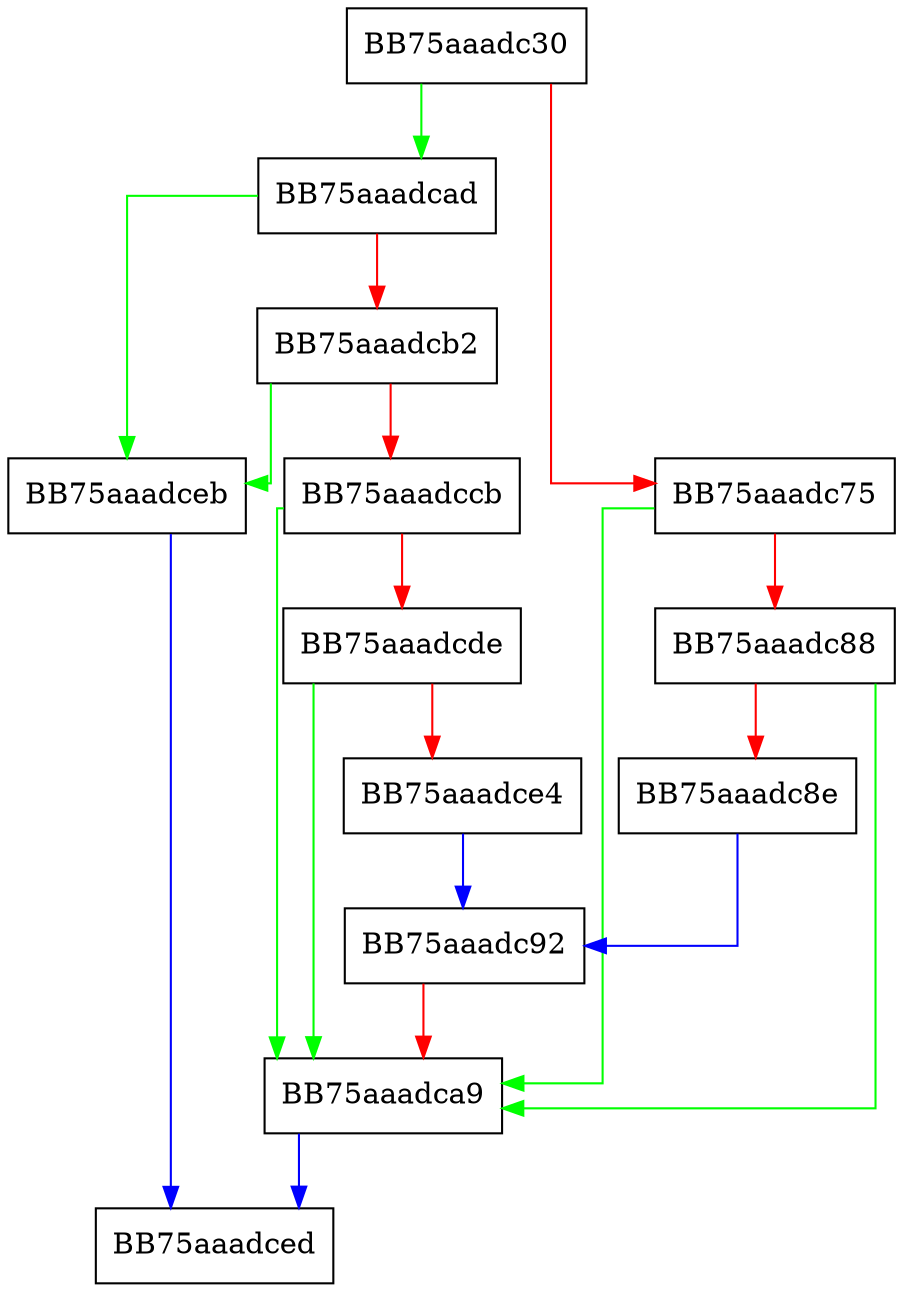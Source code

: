 digraph SysIoResetFsSecurityDescriptor {
  node [shape="box"];
  graph [splines=ortho];
  BB75aaadc30 -> BB75aaadcad [color="green"];
  BB75aaadc30 -> BB75aaadc75 [color="red"];
  BB75aaadc75 -> BB75aaadca9 [color="green"];
  BB75aaadc75 -> BB75aaadc88 [color="red"];
  BB75aaadc88 -> BB75aaadca9 [color="green"];
  BB75aaadc88 -> BB75aaadc8e [color="red"];
  BB75aaadc8e -> BB75aaadc92 [color="blue"];
  BB75aaadc92 -> BB75aaadca9 [color="red"];
  BB75aaadca9 -> BB75aaadced [color="blue"];
  BB75aaadcad -> BB75aaadceb [color="green"];
  BB75aaadcad -> BB75aaadcb2 [color="red"];
  BB75aaadcb2 -> BB75aaadceb [color="green"];
  BB75aaadcb2 -> BB75aaadccb [color="red"];
  BB75aaadccb -> BB75aaadca9 [color="green"];
  BB75aaadccb -> BB75aaadcde [color="red"];
  BB75aaadcde -> BB75aaadca9 [color="green"];
  BB75aaadcde -> BB75aaadce4 [color="red"];
  BB75aaadce4 -> BB75aaadc92 [color="blue"];
  BB75aaadceb -> BB75aaadced [color="blue"];
}